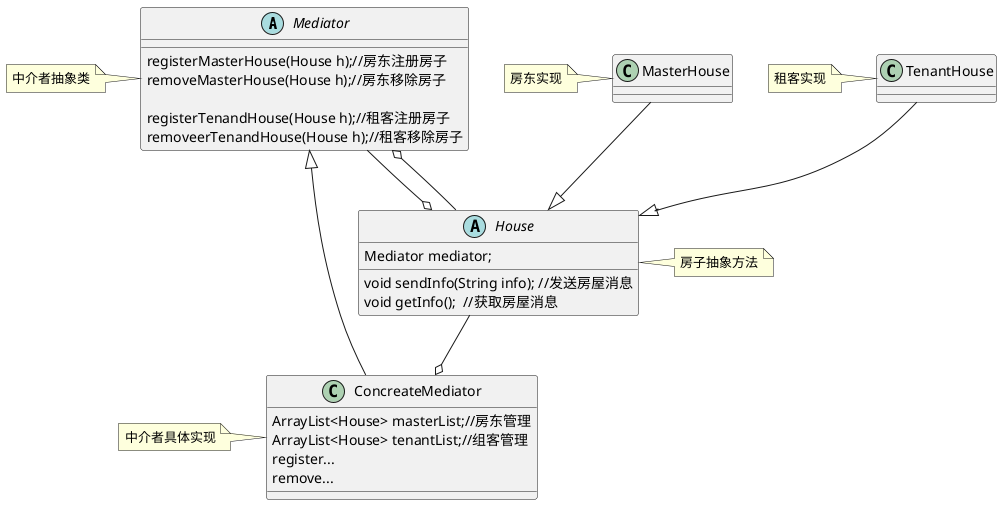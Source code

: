 @startuml

abstract Mediator{
    registerMasterHouse(House h);//房东注册房子
    removeMasterHouse(House h);//房东移除房子

    registerTenandHouse(House h);//租客注册房子
    removeerTenandHouse(House h);//租客移除房子
}
note left:中介者抽象类

class ConcreateMediator{
    ArrayList<House> masterList;//房东管理
    ArrayList<House> tenantList;//组客管理
    register...
    remove...
}
note left:中介者具体实现

ConcreateMediator--|> Mediator

abstract House{
    Mediator mediator;

    void sendInfo(String info); //发送房屋消息
    void getInfo();  //获取房屋消息
}
note right:房子抽象方法

 class MasterHouse
 note left:房东实现

 class TenantHouse
 note left:租客实现

 MasterHouse --|> House
 TenantHouse --|> House


 House --o ConcreateMediator
 Mediator --o House
 House --o Mediator\

@enduml